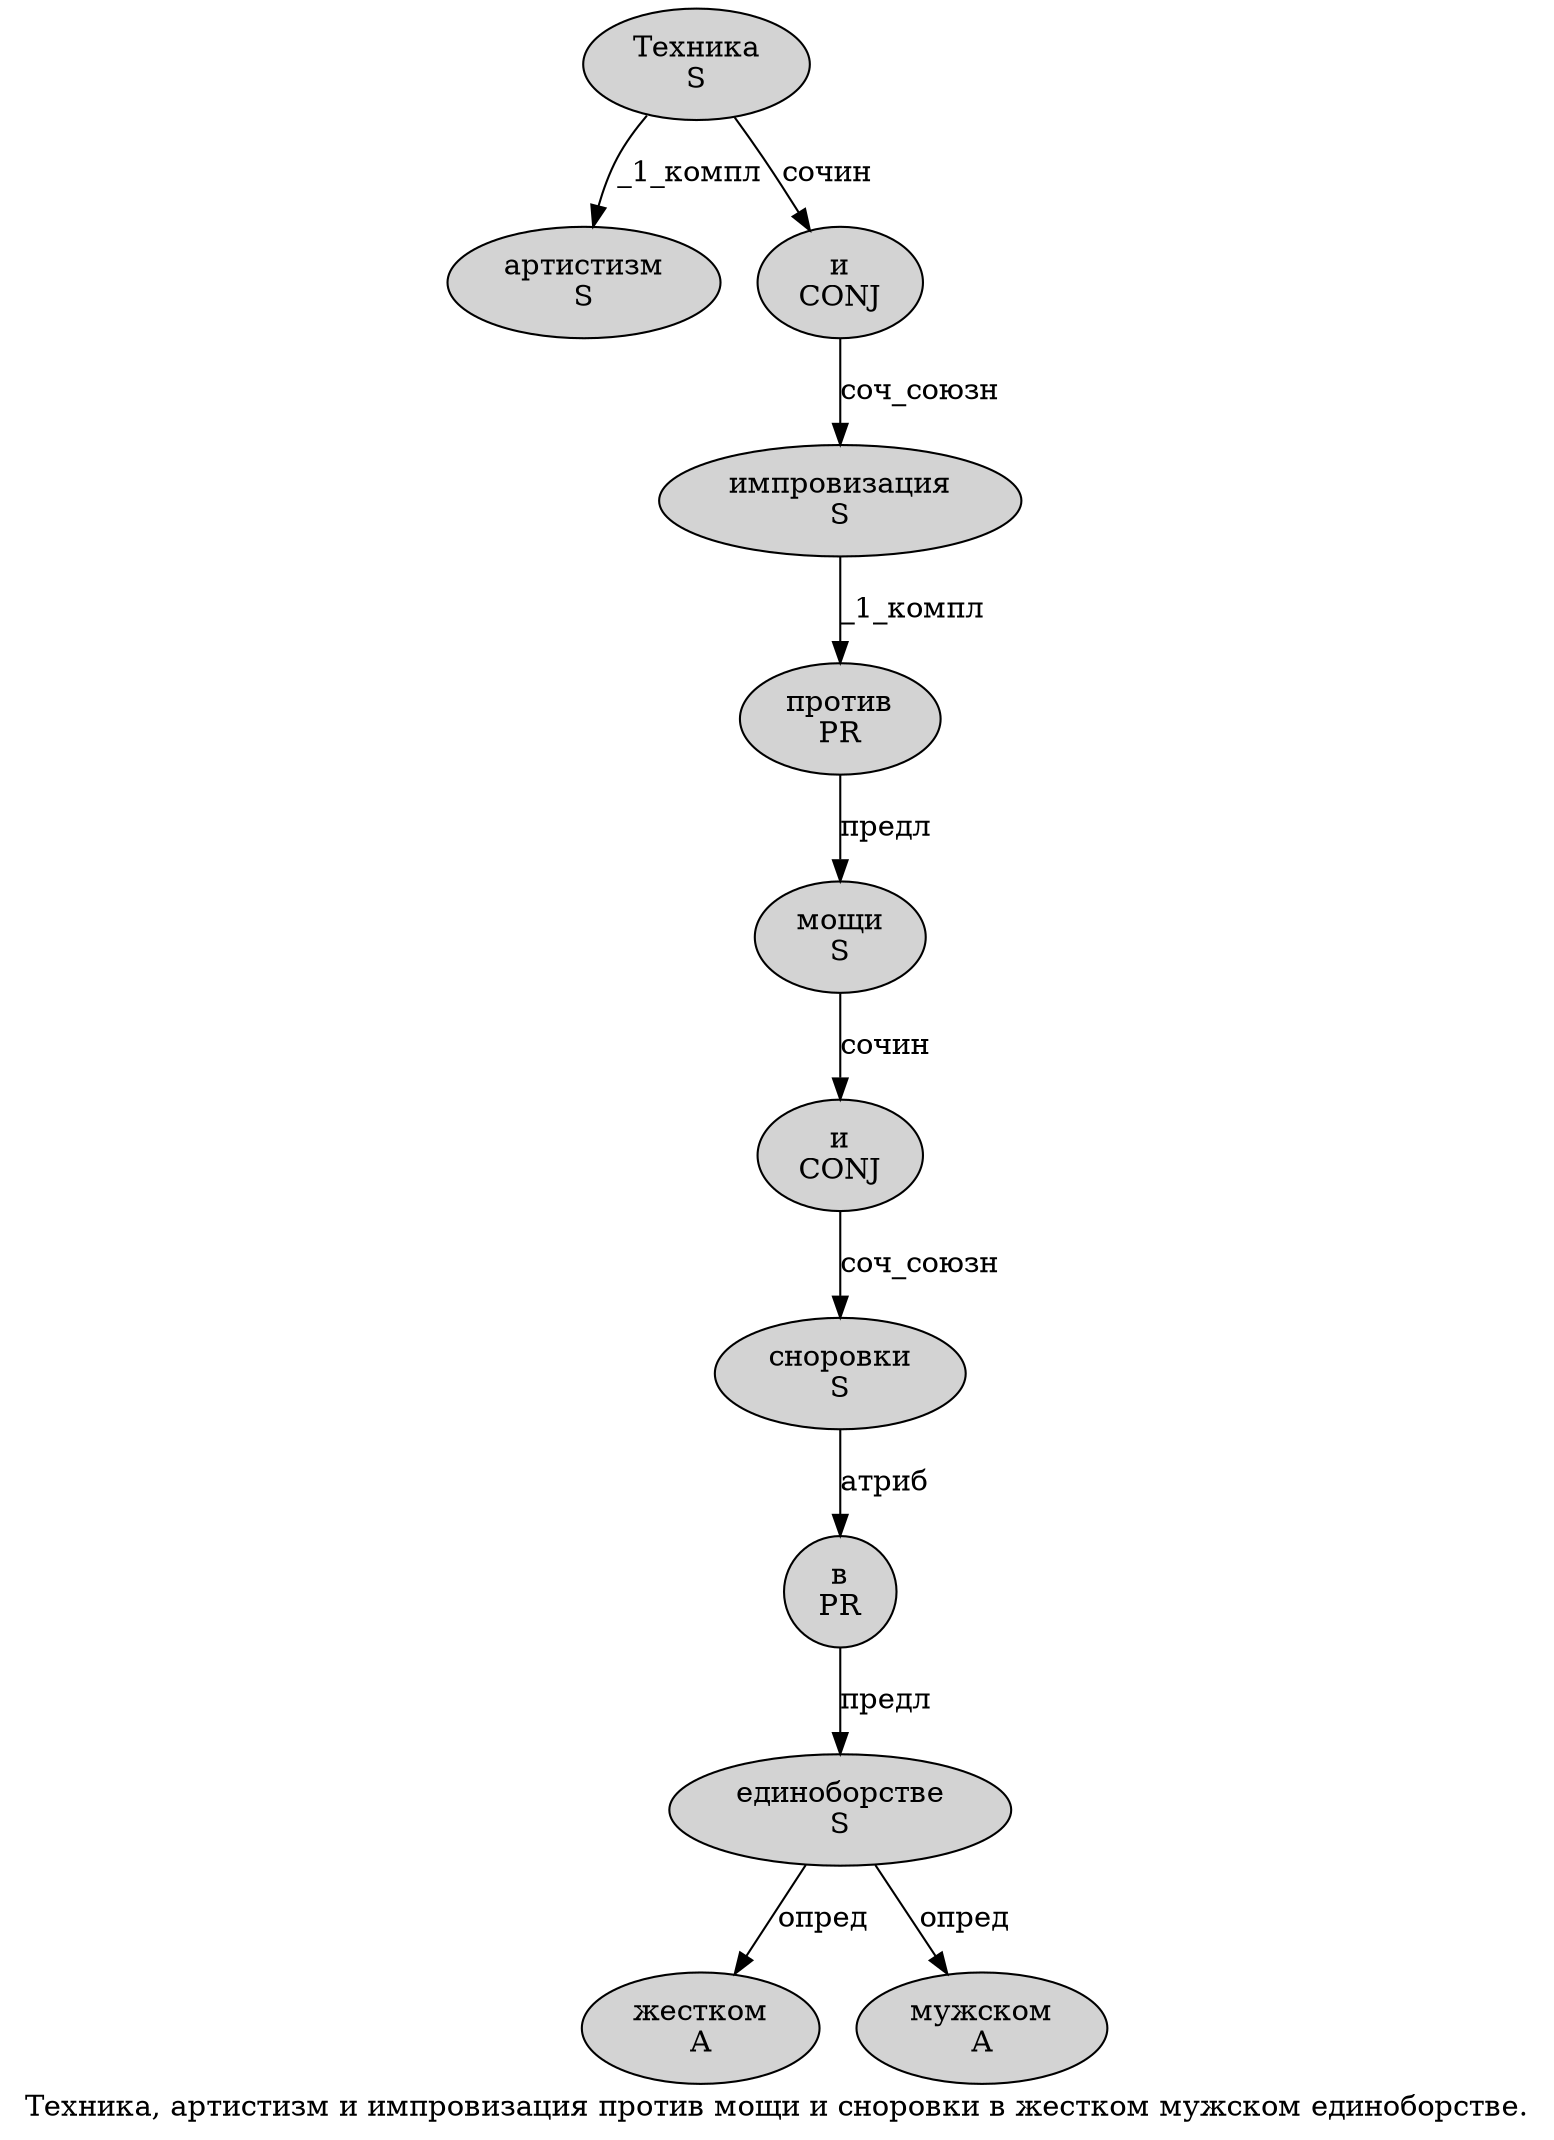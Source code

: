 digraph SENTENCE_3634 {
	graph [label="Техника, артистизм и импровизация против мощи и сноровки в жестком мужском единоборстве."]
	node [style=filled]
		0 [label="Техника
S" color="" fillcolor=lightgray penwidth=1 shape=ellipse]
		2 [label="артистизм
S" color="" fillcolor=lightgray penwidth=1 shape=ellipse]
		3 [label="и
CONJ" color="" fillcolor=lightgray penwidth=1 shape=ellipse]
		4 [label="импровизация
S" color="" fillcolor=lightgray penwidth=1 shape=ellipse]
		5 [label="против
PR" color="" fillcolor=lightgray penwidth=1 shape=ellipse]
		6 [label="мощи
S" color="" fillcolor=lightgray penwidth=1 shape=ellipse]
		7 [label="и
CONJ" color="" fillcolor=lightgray penwidth=1 shape=ellipse]
		8 [label="сноровки
S" color="" fillcolor=lightgray penwidth=1 shape=ellipse]
		9 [label="в
PR" color="" fillcolor=lightgray penwidth=1 shape=ellipse]
		10 [label="жестком
A" color="" fillcolor=lightgray penwidth=1 shape=ellipse]
		11 [label="мужском
A" color="" fillcolor=lightgray penwidth=1 shape=ellipse]
		12 [label="единоборстве
S" color="" fillcolor=lightgray penwidth=1 shape=ellipse]
			0 -> 2 [label="_1_компл"]
			0 -> 3 [label="сочин"]
			7 -> 8 [label="соч_союзн"]
			4 -> 5 [label="_1_компл"]
			5 -> 6 [label="предл"]
			3 -> 4 [label="соч_союзн"]
			12 -> 10 [label="опред"]
			12 -> 11 [label="опред"]
			8 -> 9 [label="атриб"]
			6 -> 7 [label="сочин"]
			9 -> 12 [label="предл"]
}